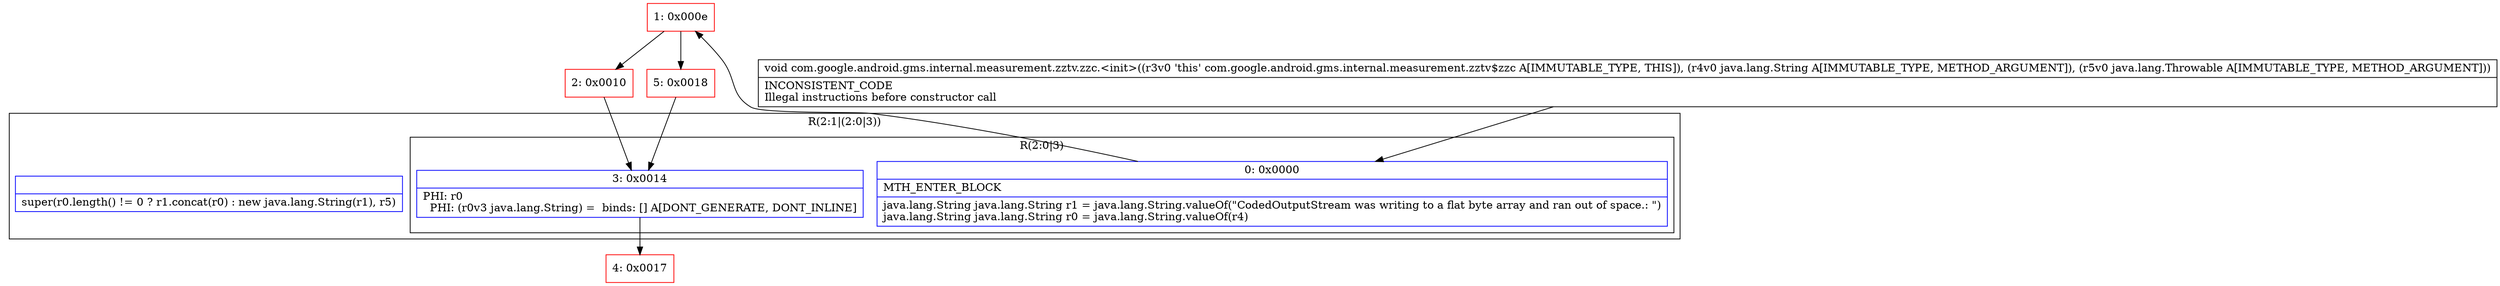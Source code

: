 digraph "CFG forcom.google.android.gms.internal.measurement.zztv.zzc.\<init\>(Ljava\/lang\/String;Ljava\/lang\/Throwable;)V" {
subgraph cluster_Region_259007372 {
label = "R(2:1|(2:0|3))";
node [shape=record,color=blue];
Node_InsnContainer_835299037 [shape=record,label="{|super(r0.length() != 0 ? r1.concat(r0) : new java.lang.String(r1), r5)\l}"];
subgraph cluster_Region_618142778 {
label = "R(2:0|3)";
node [shape=record,color=blue];
Node_0 [shape=record,label="{0\:\ 0x0000|MTH_ENTER_BLOCK\l|java.lang.String java.lang.String r1 = java.lang.String.valueOf(\"CodedOutputStream was writing to a flat byte array and ran out of space.: \")\ljava.lang.String java.lang.String r0 = java.lang.String.valueOf(r4)\l}"];
Node_3 [shape=record,label="{3\:\ 0x0014|PHI: r0 \l  PHI: (r0v3 java.lang.String) =  binds: [] A[DONT_GENERATE, DONT_INLINE]\l}"];
}
}
Node_1 [shape=record,color=red,label="{1\:\ 0x000e}"];
Node_2 [shape=record,color=red,label="{2\:\ 0x0010}"];
Node_4 [shape=record,color=red,label="{4\:\ 0x0017}"];
Node_5 [shape=record,color=red,label="{5\:\ 0x0018}"];
MethodNode[shape=record,label="{void com.google.android.gms.internal.measurement.zztv.zzc.\<init\>((r3v0 'this' com.google.android.gms.internal.measurement.zztv$zzc A[IMMUTABLE_TYPE, THIS]), (r4v0 java.lang.String A[IMMUTABLE_TYPE, METHOD_ARGUMENT]), (r5v0 java.lang.Throwable A[IMMUTABLE_TYPE, METHOD_ARGUMENT]))  | INCONSISTENT_CODE\lIllegal instructions before constructor call\l}"];
MethodNode -> Node_0;
Node_0 -> Node_1;
Node_3 -> Node_4;
Node_1 -> Node_2;
Node_1 -> Node_5;
Node_2 -> Node_3;
Node_5 -> Node_3;
}

